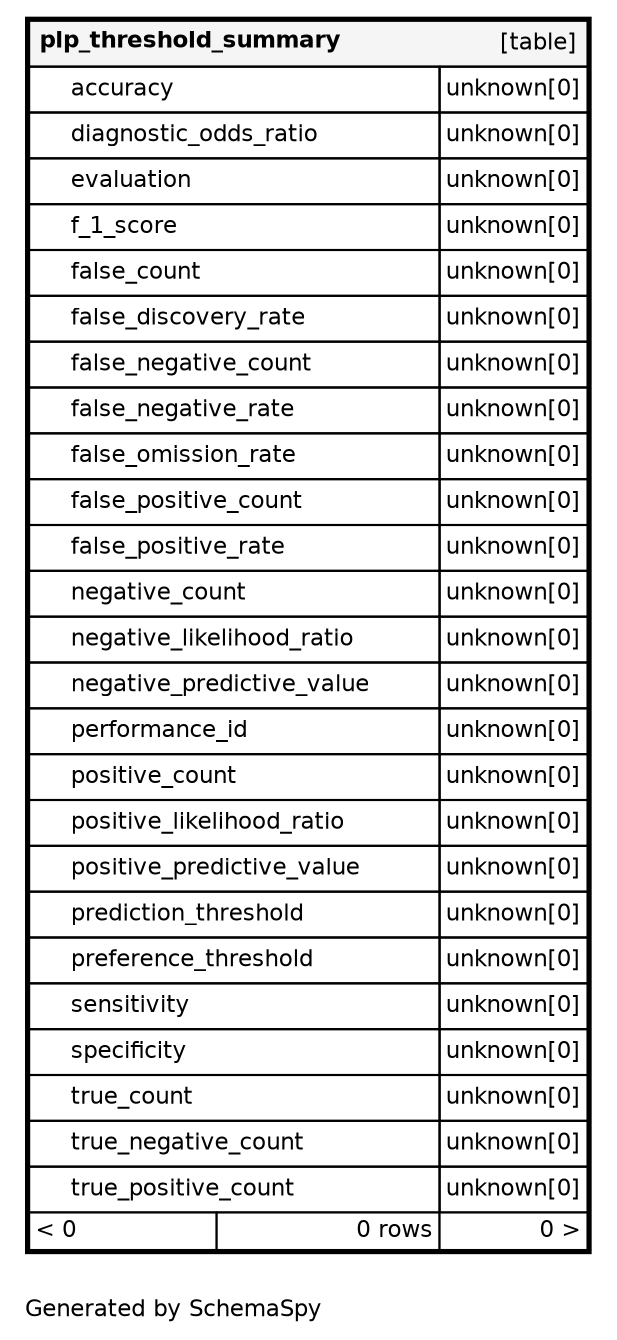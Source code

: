 digraph "oneDegreeRelationshipsDiagram" {
  graph [    rankdir="RL"    bgcolor="#ffffff"    label="\nGenerated by SchemaSpy"    labeljust="l"    nodesep="0.18"    ranksep="0.46"    fontname="Helvetica"    fontsize="11"    ration="compress"  ];  node [    fontname="Helvetica"    fontsize="11"    shape="plaintext"  ];  edge [    arrowsize="0.8"  ];
  "plp_threshold_summary" [
   label=<
    <TABLE BORDER="2" CELLBORDER="1" CELLSPACING="0" BGCOLOR="#ffffff">
      <TR><TD COLSPAN="4"  BGCOLOR="#f5f5f5"><TABLE BORDER="0" CELLSPACING="0"><TR><TD ALIGN="LEFT" FIXEDSIZE="TRUE" WIDTH="160" HEIGHT="16"><B>plp_threshold_summary</B></TD><TD ALIGN="RIGHT">[table]</TD></TR></TABLE></TD></TR>
      <TR><TD PORT="accuracy" COLSPAN="2" ALIGN="LEFT"><TABLE BORDER="0" CELLSPACING="0" ALIGN="LEFT"><TR ALIGN="LEFT"><TD ALIGN="LEFT" FIXEDSIZE="TRUE" WIDTH="15" HEIGHT="16"></TD><TD ALIGN="LEFT" FIXEDSIZE="TRUE" WIDTH="176" HEIGHT="16">accuracy</TD></TR></TABLE></TD><TD PORT="accuracy.type" ALIGN="LEFT">unknown[0]</TD></TR>
      <TR><TD PORT="diagnostic_odds_ratio" COLSPAN="2" ALIGN="LEFT"><TABLE BORDER="0" CELLSPACING="0" ALIGN="LEFT"><TR ALIGN="LEFT"><TD ALIGN="LEFT" FIXEDSIZE="TRUE" WIDTH="15" HEIGHT="16"></TD><TD ALIGN="LEFT" FIXEDSIZE="TRUE" WIDTH="176" HEIGHT="16">diagnostic_odds_ratio</TD></TR></TABLE></TD><TD PORT="diagnostic_odds_ratio.type" ALIGN="LEFT">unknown[0]</TD></TR>
      <TR><TD PORT="evaluation" COLSPAN="2" ALIGN="LEFT"><TABLE BORDER="0" CELLSPACING="0" ALIGN="LEFT"><TR ALIGN="LEFT"><TD ALIGN="LEFT" FIXEDSIZE="TRUE" WIDTH="15" HEIGHT="16"></TD><TD ALIGN="LEFT" FIXEDSIZE="TRUE" WIDTH="176" HEIGHT="16">evaluation</TD></TR></TABLE></TD><TD PORT="evaluation.type" ALIGN="LEFT">unknown[0]</TD></TR>
      <TR><TD PORT="f_1_score" COLSPAN="2" ALIGN="LEFT"><TABLE BORDER="0" CELLSPACING="0" ALIGN="LEFT"><TR ALIGN="LEFT"><TD ALIGN="LEFT" FIXEDSIZE="TRUE" WIDTH="15" HEIGHT="16"></TD><TD ALIGN="LEFT" FIXEDSIZE="TRUE" WIDTH="176" HEIGHT="16">f_1_score</TD></TR></TABLE></TD><TD PORT="f_1_score.type" ALIGN="LEFT">unknown[0]</TD></TR>
      <TR><TD PORT="false_count" COLSPAN="2" ALIGN="LEFT"><TABLE BORDER="0" CELLSPACING="0" ALIGN="LEFT"><TR ALIGN="LEFT"><TD ALIGN="LEFT" FIXEDSIZE="TRUE" WIDTH="15" HEIGHT="16"></TD><TD ALIGN="LEFT" FIXEDSIZE="TRUE" WIDTH="176" HEIGHT="16">false_count</TD></TR></TABLE></TD><TD PORT="false_count.type" ALIGN="LEFT">unknown[0]</TD></TR>
      <TR><TD PORT="false_discovery_rate" COLSPAN="2" ALIGN="LEFT"><TABLE BORDER="0" CELLSPACING="0" ALIGN="LEFT"><TR ALIGN="LEFT"><TD ALIGN="LEFT" FIXEDSIZE="TRUE" WIDTH="15" HEIGHT="16"></TD><TD ALIGN="LEFT" FIXEDSIZE="TRUE" WIDTH="176" HEIGHT="16">false_discovery_rate</TD></TR></TABLE></TD><TD PORT="false_discovery_rate.type" ALIGN="LEFT">unknown[0]</TD></TR>
      <TR><TD PORT="false_negative_count" COLSPAN="2" ALIGN="LEFT"><TABLE BORDER="0" CELLSPACING="0" ALIGN="LEFT"><TR ALIGN="LEFT"><TD ALIGN="LEFT" FIXEDSIZE="TRUE" WIDTH="15" HEIGHT="16"></TD><TD ALIGN="LEFT" FIXEDSIZE="TRUE" WIDTH="176" HEIGHT="16">false_negative_count</TD></TR></TABLE></TD><TD PORT="false_negative_count.type" ALIGN="LEFT">unknown[0]</TD></TR>
      <TR><TD PORT="false_negative_rate" COLSPAN="2" ALIGN="LEFT"><TABLE BORDER="0" CELLSPACING="0" ALIGN="LEFT"><TR ALIGN="LEFT"><TD ALIGN="LEFT" FIXEDSIZE="TRUE" WIDTH="15" HEIGHT="16"></TD><TD ALIGN="LEFT" FIXEDSIZE="TRUE" WIDTH="176" HEIGHT="16">false_negative_rate</TD></TR></TABLE></TD><TD PORT="false_negative_rate.type" ALIGN="LEFT">unknown[0]</TD></TR>
      <TR><TD PORT="false_omission_rate" COLSPAN="2" ALIGN="LEFT"><TABLE BORDER="0" CELLSPACING="0" ALIGN="LEFT"><TR ALIGN="LEFT"><TD ALIGN="LEFT" FIXEDSIZE="TRUE" WIDTH="15" HEIGHT="16"></TD><TD ALIGN="LEFT" FIXEDSIZE="TRUE" WIDTH="176" HEIGHT="16">false_omission_rate</TD></TR></TABLE></TD><TD PORT="false_omission_rate.type" ALIGN="LEFT">unknown[0]</TD></TR>
      <TR><TD PORT="false_positive_count" COLSPAN="2" ALIGN="LEFT"><TABLE BORDER="0" CELLSPACING="0" ALIGN="LEFT"><TR ALIGN="LEFT"><TD ALIGN="LEFT" FIXEDSIZE="TRUE" WIDTH="15" HEIGHT="16"></TD><TD ALIGN="LEFT" FIXEDSIZE="TRUE" WIDTH="176" HEIGHT="16">false_positive_count</TD></TR></TABLE></TD><TD PORT="false_positive_count.type" ALIGN="LEFT">unknown[0]</TD></TR>
      <TR><TD PORT="false_positive_rate" COLSPAN="2" ALIGN="LEFT"><TABLE BORDER="0" CELLSPACING="0" ALIGN="LEFT"><TR ALIGN="LEFT"><TD ALIGN="LEFT" FIXEDSIZE="TRUE" WIDTH="15" HEIGHT="16"></TD><TD ALIGN="LEFT" FIXEDSIZE="TRUE" WIDTH="176" HEIGHT="16">false_positive_rate</TD></TR></TABLE></TD><TD PORT="false_positive_rate.type" ALIGN="LEFT">unknown[0]</TD></TR>
      <TR><TD PORT="negative_count" COLSPAN="2" ALIGN="LEFT"><TABLE BORDER="0" CELLSPACING="0" ALIGN="LEFT"><TR ALIGN="LEFT"><TD ALIGN="LEFT" FIXEDSIZE="TRUE" WIDTH="15" HEIGHT="16"></TD><TD ALIGN="LEFT" FIXEDSIZE="TRUE" WIDTH="176" HEIGHT="16">negative_count</TD></TR></TABLE></TD><TD PORT="negative_count.type" ALIGN="LEFT">unknown[0]</TD></TR>
      <TR><TD PORT="negative_likelihood_ratio" COLSPAN="2" ALIGN="LEFT"><TABLE BORDER="0" CELLSPACING="0" ALIGN="LEFT"><TR ALIGN="LEFT"><TD ALIGN="LEFT" FIXEDSIZE="TRUE" WIDTH="15" HEIGHT="16"></TD><TD ALIGN="LEFT" FIXEDSIZE="TRUE" WIDTH="176" HEIGHT="16">negative_likelihood_ratio</TD></TR></TABLE></TD><TD PORT="negative_likelihood_ratio.type" ALIGN="LEFT">unknown[0]</TD></TR>
      <TR><TD PORT="negative_predictive_value" COLSPAN="2" ALIGN="LEFT"><TABLE BORDER="0" CELLSPACING="0" ALIGN="LEFT"><TR ALIGN="LEFT"><TD ALIGN="LEFT" FIXEDSIZE="TRUE" WIDTH="15" HEIGHT="16"></TD><TD ALIGN="LEFT" FIXEDSIZE="TRUE" WIDTH="176" HEIGHT="16">negative_predictive_value</TD></TR></TABLE></TD><TD PORT="negative_predictive_value.type" ALIGN="LEFT">unknown[0]</TD></TR>
      <TR><TD PORT="performance_id" COLSPAN="2" ALIGN="LEFT"><TABLE BORDER="0" CELLSPACING="0" ALIGN="LEFT"><TR ALIGN="LEFT"><TD ALIGN="LEFT" FIXEDSIZE="TRUE" WIDTH="15" HEIGHT="16"></TD><TD ALIGN="LEFT" FIXEDSIZE="TRUE" WIDTH="176" HEIGHT="16">performance_id</TD></TR></TABLE></TD><TD PORT="performance_id.type" ALIGN="LEFT">unknown[0]</TD></TR>
      <TR><TD PORT="positive_count" COLSPAN="2" ALIGN="LEFT"><TABLE BORDER="0" CELLSPACING="0" ALIGN="LEFT"><TR ALIGN="LEFT"><TD ALIGN="LEFT" FIXEDSIZE="TRUE" WIDTH="15" HEIGHT="16"></TD><TD ALIGN="LEFT" FIXEDSIZE="TRUE" WIDTH="176" HEIGHT="16">positive_count</TD></TR></TABLE></TD><TD PORT="positive_count.type" ALIGN="LEFT">unknown[0]</TD></TR>
      <TR><TD PORT="positive_likelihood_ratio" COLSPAN="2" ALIGN="LEFT"><TABLE BORDER="0" CELLSPACING="0" ALIGN="LEFT"><TR ALIGN="LEFT"><TD ALIGN="LEFT" FIXEDSIZE="TRUE" WIDTH="15" HEIGHT="16"></TD><TD ALIGN="LEFT" FIXEDSIZE="TRUE" WIDTH="176" HEIGHT="16">positive_likelihood_ratio</TD></TR></TABLE></TD><TD PORT="positive_likelihood_ratio.type" ALIGN="LEFT">unknown[0]</TD></TR>
      <TR><TD PORT="positive_predictive_value" COLSPAN="2" ALIGN="LEFT"><TABLE BORDER="0" CELLSPACING="0" ALIGN="LEFT"><TR ALIGN="LEFT"><TD ALIGN="LEFT" FIXEDSIZE="TRUE" WIDTH="15" HEIGHT="16"></TD><TD ALIGN="LEFT" FIXEDSIZE="TRUE" WIDTH="176" HEIGHT="16">positive_predictive_value</TD></TR></TABLE></TD><TD PORT="positive_predictive_value.type" ALIGN="LEFT">unknown[0]</TD></TR>
      <TR><TD PORT="prediction_threshold" COLSPAN="2" ALIGN="LEFT"><TABLE BORDER="0" CELLSPACING="0" ALIGN="LEFT"><TR ALIGN="LEFT"><TD ALIGN="LEFT" FIXEDSIZE="TRUE" WIDTH="15" HEIGHT="16"></TD><TD ALIGN="LEFT" FIXEDSIZE="TRUE" WIDTH="176" HEIGHT="16">prediction_threshold</TD></TR></TABLE></TD><TD PORT="prediction_threshold.type" ALIGN="LEFT">unknown[0]</TD></TR>
      <TR><TD PORT="preference_threshold" COLSPAN="2" ALIGN="LEFT"><TABLE BORDER="0" CELLSPACING="0" ALIGN="LEFT"><TR ALIGN="LEFT"><TD ALIGN="LEFT" FIXEDSIZE="TRUE" WIDTH="15" HEIGHT="16"></TD><TD ALIGN="LEFT" FIXEDSIZE="TRUE" WIDTH="176" HEIGHT="16">preference_threshold</TD></TR></TABLE></TD><TD PORT="preference_threshold.type" ALIGN="LEFT">unknown[0]</TD></TR>
      <TR><TD PORT="sensitivity" COLSPAN="2" ALIGN="LEFT"><TABLE BORDER="0" CELLSPACING="0" ALIGN="LEFT"><TR ALIGN="LEFT"><TD ALIGN="LEFT" FIXEDSIZE="TRUE" WIDTH="15" HEIGHT="16"></TD><TD ALIGN="LEFT" FIXEDSIZE="TRUE" WIDTH="176" HEIGHT="16">sensitivity</TD></TR></TABLE></TD><TD PORT="sensitivity.type" ALIGN="LEFT">unknown[0]</TD></TR>
      <TR><TD PORT="specificity" COLSPAN="2" ALIGN="LEFT"><TABLE BORDER="0" CELLSPACING="0" ALIGN="LEFT"><TR ALIGN="LEFT"><TD ALIGN="LEFT" FIXEDSIZE="TRUE" WIDTH="15" HEIGHT="16"></TD><TD ALIGN="LEFT" FIXEDSIZE="TRUE" WIDTH="176" HEIGHT="16">specificity</TD></TR></TABLE></TD><TD PORT="specificity.type" ALIGN="LEFT">unknown[0]</TD></TR>
      <TR><TD PORT="true_count" COLSPAN="2" ALIGN="LEFT"><TABLE BORDER="0" CELLSPACING="0" ALIGN="LEFT"><TR ALIGN="LEFT"><TD ALIGN="LEFT" FIXEDSIZE="TRUE" WIDTH="15" HEIGHT="16"></TD><TD ALIGN="LEFT" FIXEDSIZE="TRUE" WIDTH="176" HEIGHT="16">true_count</TD></TR></TABLE></TD><TD PORT="true_count.type" ALIGN="LEFT">unknown[0]</TD></TR>
      <TR><TD PORT="true_negative_count" COLSPAN="2" ALIGN="LEFT"><TABLE BORDER="0" CELLSPACING="0" ALIGN="LEFT"><TR ALIGN="LEFT"><TD ALIGN="LEFT" FIXEDSIZE="TRUE" WIDTH="15" HEIGHT="16"></TD><TD ALIGN="LEFT" FIXEDSIZE="TRUE" WIDTH="176" HEIGHT="16">true_negative_count</TD></TR></TABLE></TD><TD PORT="true_negative_count.type" ALIGN="LEFT">unknown[0]</TD></TR>
      <TR><TD PORT="true_positive_count" COLSPAN="2" ALIGN="LEFT"><TABLE BORDER="0" CELLSPACING="0" ALIGN="LEFT"><TR ALIGN="LEFT"><TD ALIGN="LEFT" FIXEDSIZE="TRUE" WIDTH="15" HEIGHT="16"></TD><TD ALIGN="LEFT" FIXEDSIZE="TRUE" WIDTH="176" HEIGHT="16">true_positive_count</TD></TR></TABLE></TD><TD PORT="true_positive_count.type" ALIGN="LEFT">unknown[0]</TD></TR>
      <TR><TD ALIGN="LEFT" BGCOLOR="#ffffff">&lt; 0</TD><TD ALIGN="RIGHT" BGCOLOR="#ffffff">0 rows</TD><TD ALIGN="RIGHT" BGCOLOR="#ffffff">0 &gt;</TD></TR>
    </TABLE>>
    URL="../../tables/plp_threshold_summary.html"
    target="_top"
    tooltip="plp_threshold_summary"
  ];
}

